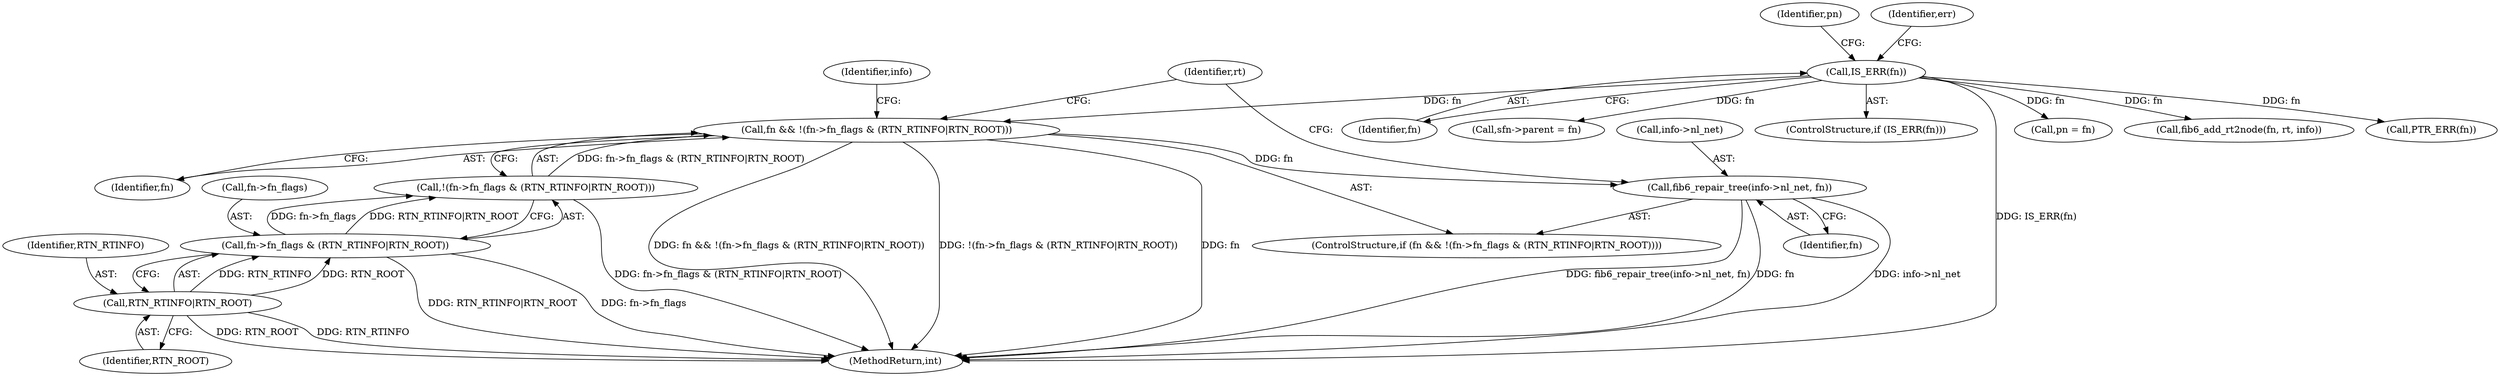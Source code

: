 digraph "0_linux_ae7b4e1f213aa659aedf9c6ecad0bf5f0476e1e2@pointer" {
"1000414" [label="(Call,fib6_repair_tree(info->nl_net, fn))"];
"1000404" [label="(Call,fn && !(fn->fn_flags & (RTN_RTINFO|RTN_ROOT)))"];
"1000167" [label="(Call,IS_ERR(fn))"];
"1000406" [label="(Call,!(fn->fn_flags & (RTN_RTINFO|RTN_ROOT)))"];
"1000407" [label="(Call,fn->fn_flags & (RTN_RTINFO|RTN_ROOT))"];
"1000411" [label="(Call,RTN_RTINFO|RTN_ROOT)"];
"1000168" [label="(Identifier,fn)"];
"1000246" [label="(Call,sfn->parent = fn)"];
"1000414" [label="(Call,fib6_repair_tree(info->nl_net, fn))"];
"1000403" [label="(ControlStructure,if (fn && !(fn->fn_flags & (RTN_RTINFO|RTN_ROOT))))"];
"1000416" [label="(Identifier,info)"];
"1000426" [label="(MethodReturn,int)"];
"1000179" [label="(Identifier,pn)"];
"1000422" [label="(Identifier,rt)"];
"1000413" [label="(Identifier,RTN_ROOT)"];
"1000171" [label="(Identifier,err)"];
"1000166" [label="(ControlStructure,if (IS_ERR(fn)))"];
"1000408" [label="(Call,fn->fn_flags)"];
"1000411" [label="(Call,RTN_RTINFO|RTN_ROOT)"];
"1000406" [label="(Call,!(fn->fn_flags & (RTN_RTINFO|RTN_ROOT)))"];
"1000178" [label="(Call,pn = fn)"];
"1000405" [label="(Identifier,fn)"];
"1000404" [label="(Call,fn && !(fn->fn_flags & (RTN_RTINFO|RTN_ROOT)))"];
"1000288" [label="(Call,fib6_add_rt2node(fn, rt, info))"];
"1000412" [label="(Identifier,RTN_RTINFO)"];
"1000407" [label="(Call,fn->fn_flags & (RTN_RTINFO|RTN_ROOT))"];
"1000167" [label="(Call,IS_ERR(fn))"];
"1000415" [label="(Call,info->nl_net)"];
"1000418" [label="(Identifier,fn)"];
"1000172" [label="(Call,PTR_ERR(fn))"];
"1000414" -> "1000403"  [label="AST: "];
"1000414" -> "1000418"  [label="CFG: "];
"1000415" -> "1000414"  [label="AST: "];
"1000418" -> "1000414"  [label="AST: "];
"1000422" -> "1000414"  [label="CFG: "];
"1000414" -> "1000426"  [label="DDG: fib6_repair_tree(info->nl_net, fn)"];
"1000414" -> "1000426"  [label="DDG: fn"];
"1000414" -> "1000426"  [label="DDG: info->nl_net"];
"1000404" -> "1000414"  [label="DDG: fn"];
"1000404" -> "1000403"  [label="AST: "];
"1000404" -> "1000405"  [label="CFG: "];
"1000404" -> "1000406"  [label="CFG: "];
"1000405" -> "1000404"  [label="AST: "];
"1000406" -> "1000404"  [label="AST: "];
"1000416" -> "1000404"  [label="CFG: "];
"1000422" -> "1000404"  [label="CFG: "];
"1000404" -> "1000426"  [label="DDG: fn"];
"1000404" -> "1000426"  [label="DDG: fn && !(fn->fn_flags & (RTN_RTINFO|RTN_ROOT))"];
"1000404" -> "1000426"  [label="DDG: !(fn->fn_flags & (RTN_RTINFO|RTN_ROOT))"];
"1000167" -> "1000404"  [label="DDG: fn"];
"1000406" -> "1000404"  [label="DDG: fn->fn_flags & (RTN_RTINFO|RTN_ROOT)"];
"1000167" -> "1000166"  [label="AST: "];
"1000167" -> "1000168"  [label="CFG: "];
"1000168" -> "1000167"  [label="AST: "];
"1000171" -> "1000167"  [label="CFG: "];
"1000179" -> "1000167"  [label="CFG: "];
"1000167" -> "1000426"  [label="DDG: IS_ERR(fn)"];
"1000167" -> "1000172"  [label="DDG: fn"];
"1000167" -> "1000178"  [label="DDG: fn"];
"1000167" -> "1000246"  [label="DDG: fn"];
"1000167" -> "1000288"  [label="DDG: fn"];
"1000406" -> "1000407"  [label="CFG: "];
"1000407" -> "1000406"  [label="AST: "];
"1000406" -> "1000426"  [label="DDG: fn->fn_flags & (RTN_RTINFO|RTN_ROOT)"];
"1000407" -> "1000406"  [label="DDG: fn->fn_flags"];
"1000407" -> "1000406"  [label="DDG: RTN_RTINFO|RTN_ROOT"];
"1000407" -> "1000411"  [label="CFG: "];
"1000408" -> "1000407"  [label="AST: "];
"1000411" -> "1000407"  [label="AST: "];
"1000407" -> "1000426"  [label="DDG: RTN_RTINFO|RTN_ROOT"];
"1000407" -> "1000426"  [label="DDG: fn->fn_flags"];
"1000411" -> "1000407"  [label="DDG: RTN_RTINFO"];
"1000411" -> "1000407"  [label="DDG: RTN_ROOT"];
"1000411" -> "1000413"  [label="CFG: "];
"1000412" -> "1000411"  [label="AST: "];
"1000413" -> "1000411"  [label="AST: "];
"1000411" -> "1000426"  [label="DDG: RTN_RTINFO"];
"1000411" -> "1000426"  [label="DDG: RTN_ROOT"];
}
